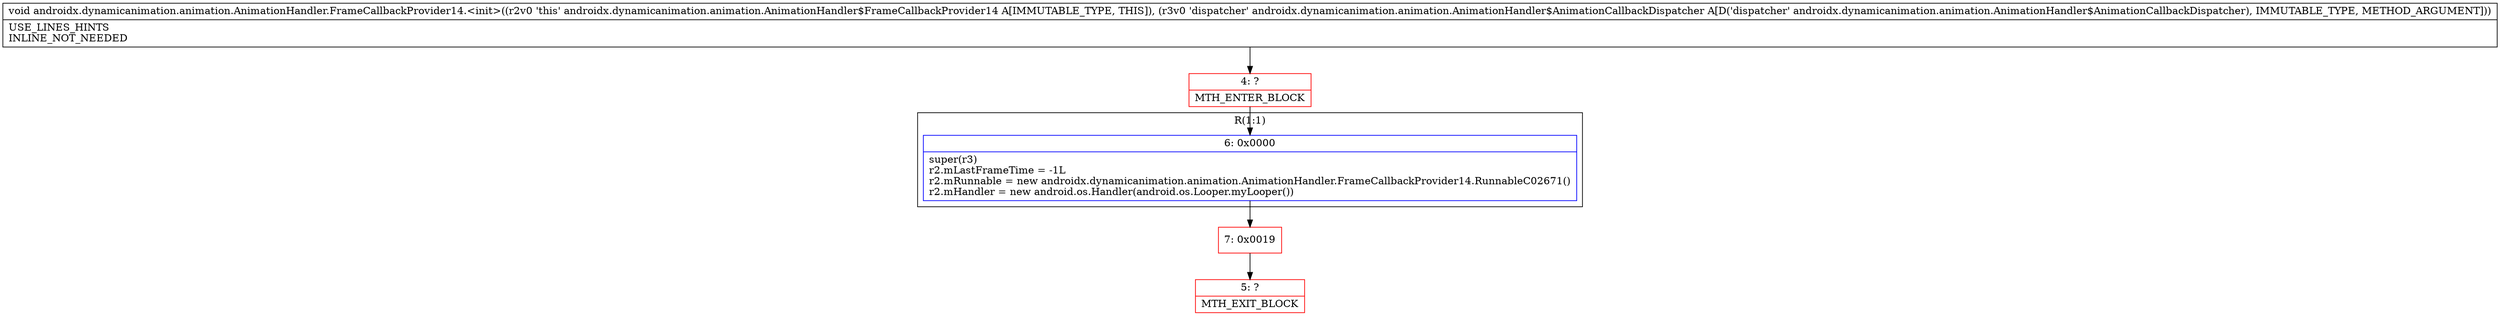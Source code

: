 digraph "CFG forandroidx.dynamicanimation.animation.AnimationHandler.FrameCallbackProvider14.\<init\>(Landroidx\/dynamicanimation\/animation\/AnimationHandler$AnimationCallbackDispatcher;)V" {
subgraph cluster_Region_1964594861 {
label = "R(1:1)";
node [shape=record,color=blue];
Node_6 [shape=record,label="{6\:\ 0x0000|super(r3)\lr2.mLastFrameTime = \-1L\lr2.mRunnable = new androidx.dynamicanimation.animation.AnimationHandler.FrameCallbackProvider14.RunnableC02671()\lr2.mHandler = new android.os.Handler(android.os.Looper.myLooper())\l}"];
}
Node_4 [shape=record,color=red,label="{4\:\ ?|MTH_ENTER_BLOCK\l}"];
Node_7 [shape=record,color=red,label="{7\:\ 0x0019}"];
Node_5 [shape=record,color=red,label="{5\:\ ?|MTH_EXIT_BLOCK\l}"];
MethodNode[shape=record,label="{void androidx.dynamicanimation.animation.AnimationHandler.FrameCallbackProvider14.\<init\>((r2v0 'this' androidx.dynamicanimation.animation.AnimationHandler$FrameCallbackProvider14 A[IMMUTABLE_TYPE, THIS]), (r3v0 'dispatcher' androidx.dynamicanimation.animation.AnimationHandler$AnimationCallbackDispatcher A[D('dispatcher' androidx.dynamicanimation.animation.AnimationHandler$AnimationCallbackDispatcher), IMMUTABLE_TYPE, METHOD_ARGUMENT]))  | USE_LINES_HINTS\lINLINE_NOT_NEEDED\l}"];
MethodNode -> Node_4;Node_6 -> Node_7;
Node_4 -> Node_6;
Node_7 -> Node_5;
}

